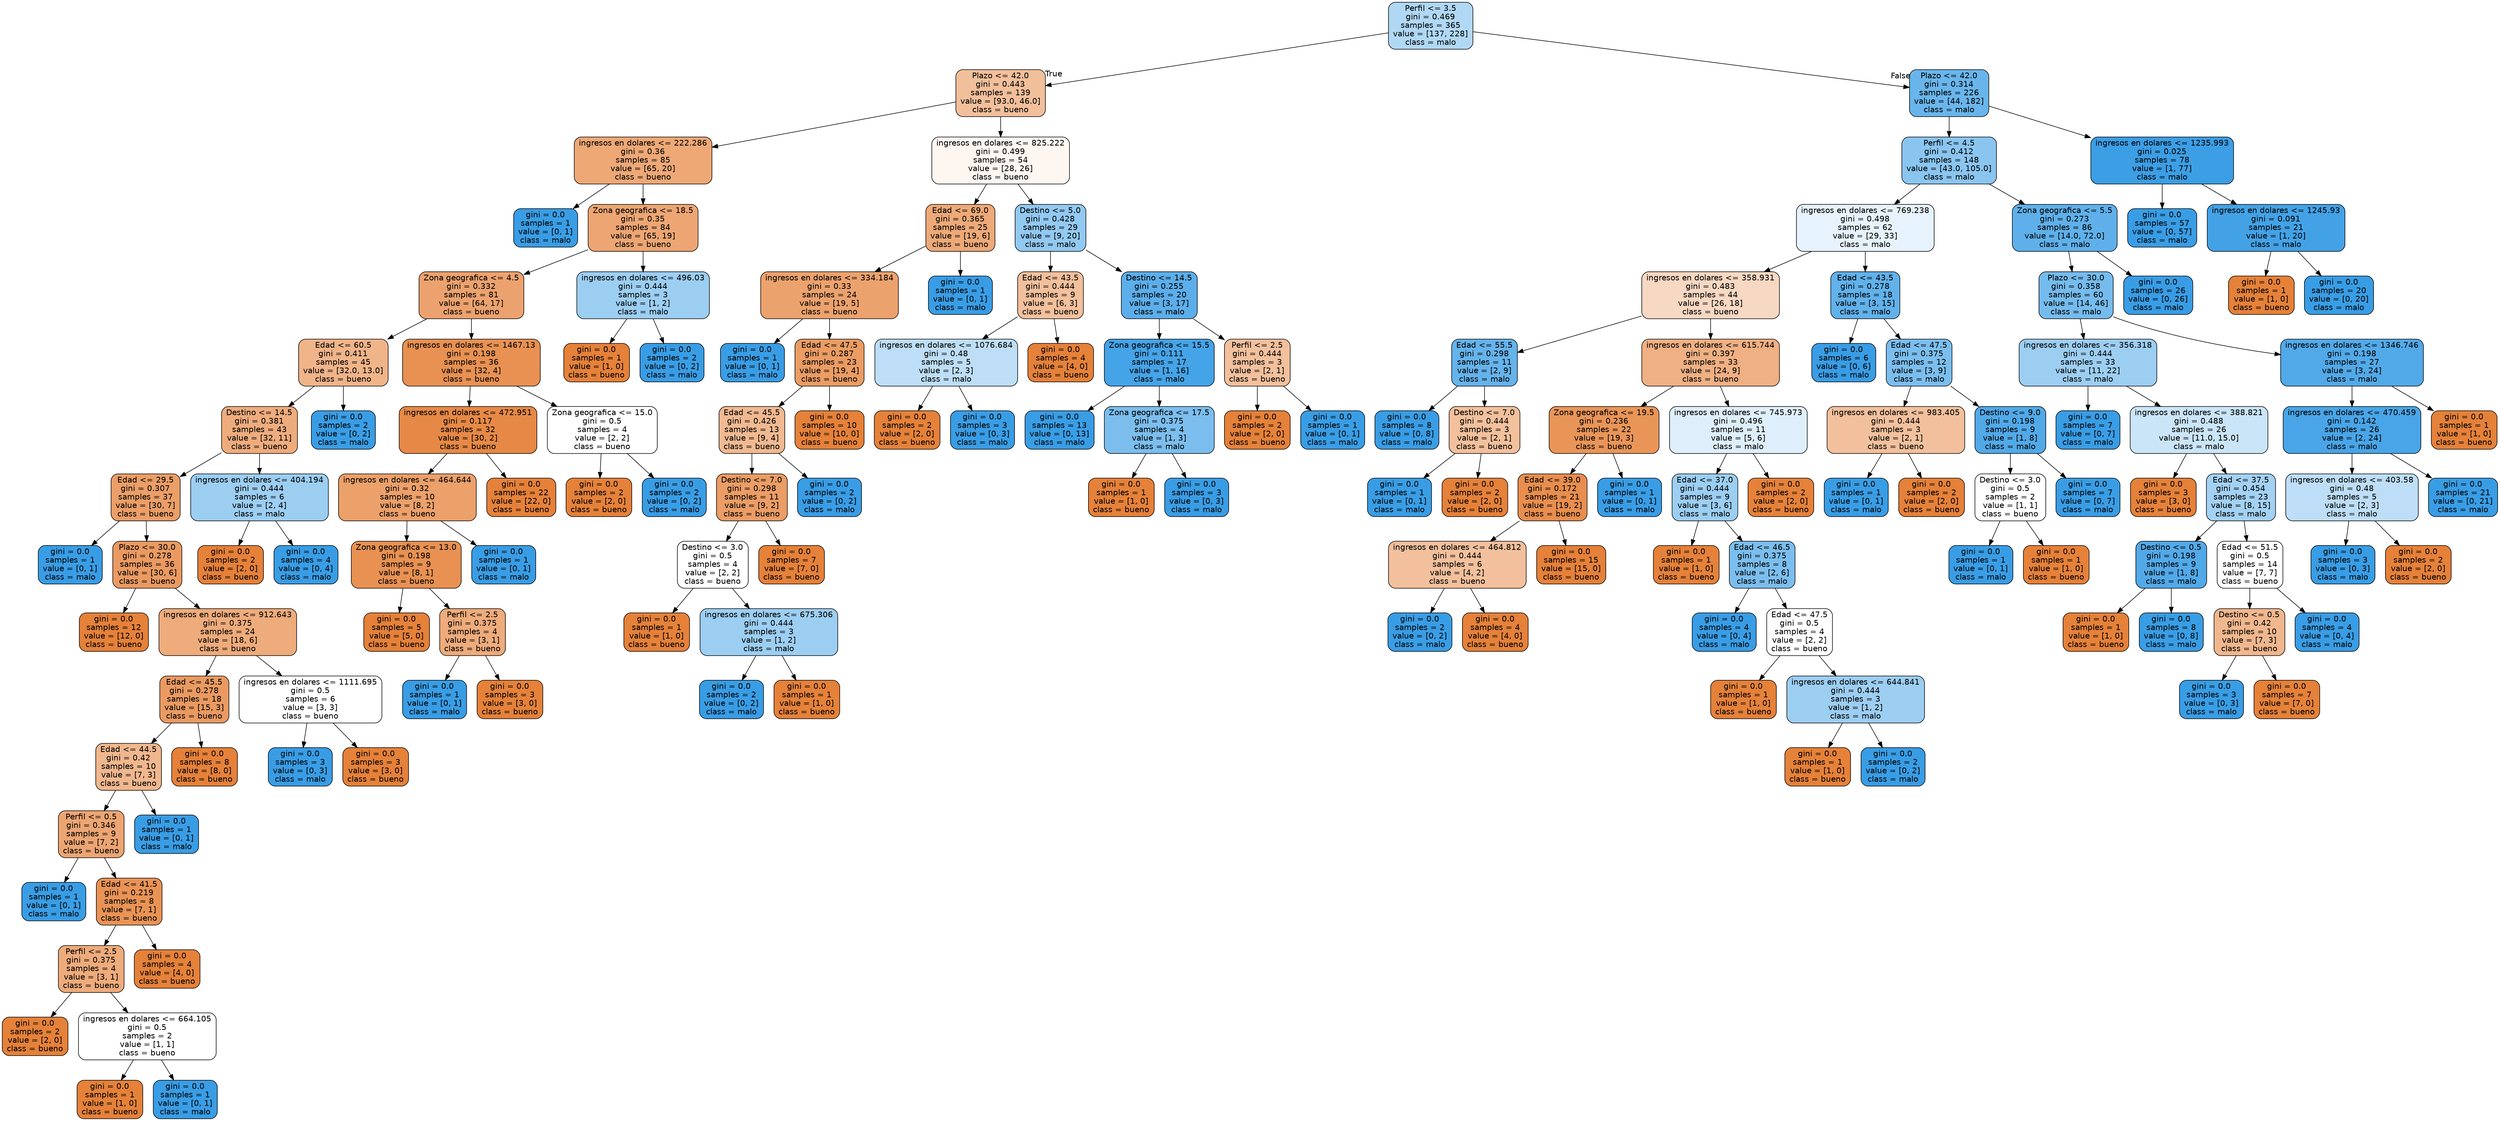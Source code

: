 digraph Tree {
node [shape=box, style="filled, rounded", color="black", fontname="helvetica"] ;
edge [fontname="helvetica"] ;
0 [label="Perfil <= 3.5\ngini = 0.469\nsamples = 365\nvalue = [137, 228]\nclass = malo", fillcolor="#b0d8f5"] ;
1 [label="Plazo <= 42.0\ngini = 0.443\nsamples = 139\nvalue = [93.0, 46.0]\nclass = bueno", fillcolor="#f2bf9b"] ;
0 -> 1 [labeldistance=2.5, labelangle=45, headlabel="True"] ;
2 [label="ingresos en dolares <= 222.286\ngini = 0.36\nsamples = 85\nvalue = [65, 20]\nclass = bueno", fillcolor="#eda876"] ;
1 -> 2 ;
3 [label="gini = 0.0\nsamples = 1\nvalue = [0, 1]\nclass = malo", fillcolor="#399de5"] ;
2 -> 3 ;
4 [label="Zona geografica <= 18.5\ngini = 0.35\nsamples = 84\nvalue = [65, 19]\nclass = bueno", fillcolor="#eda673"] ;
2 -> 4 ;
5 [label="Zona geografica <= 4.5\ngini = 0.332\nsamples = 81\nvalue = [64, 17]\nclass = bueno", fillcolor="#eca26e"] ;
4 -> 5 ;
6 [label="Edad <= 60.5\ngini = 0.411\nsamples = 45\nvalue = [32.0, 13.0]\nclass = bueno", fillcolor="#f0b489"] ;
5 -> 6 ;
7 [label="Destino <= 14.5\ngini = 0.381\nsamples = 43\nvalue = [32, 11]\nclass = bueno", fillcolor="#eeac7d"] ;
6 -> 7 ;
8 [label="Edad <= 29.5\ngini = 0.307\nsamples = 37\nvalue = [30, 7]\nclass = bueno", fillcolor="#eb9e67"] ;
7 -> 8 ;
9 [label="gini = 0.0\nsamples = 1\nvalue = [0, 1]\nclass = malo", fillcolor="#399de5"] ;
8 -> 9 ;
10 [label="Plazo <= 30.0\ngini = 0.278\nsamples = 36\nvalue = [30, 6]\nclass = bueno", fillcolor="#ea9a61"] ;
8 -> 10 ;
11 [label="gini = 0.0\nsamples = 12\nvalue = [12, 0]\nclass = bueno", fillcolor="#e58139"] ;
10 -> 11 ;
12 [label="ingresos en dolares <= 912.643\ngini = 0.375\nsamples = 24\nvalue = [18, 6]\nclass = bueno", fillcolor="#eeab7b"] ;
10 -> 12 ;
13 [label="Edad <= 45.5\ngini = 0.278\nsamples = 18\nvalue = [15, 3]\nclass = bueno", fillcolor="#ea9a61"] ;
12 -> 13 ;
14 [label="Edad <= 44.5\ngini = 0.42\nsamples = 10\nvalue = [7, 3]\nclass = bueno", fillcolor="#f0b78e"] ;
13 -> 14 ;
15 [label="Perfil <= 0.5\ngini = 0.346\nsamples = 9\nvalue = [7, 2]\nclass = bueno", fillcolor="#eca572"] ;
14 -> 15 ;
16 [label="gini = 0.0\nsamples = 1\nvalue = [0, 1]\nclass = malo", fillcolor="#399de5"] ;
15 -> 16 ;
17 [label="Edad <= 41.5\ngini = 0.219\nsamples = 8\nvalue = [7, 1]\nclass = bueno", fillcolor="#e99355"] ;
15 -> 17 ;
18 [label="Perfil <= 2.5\ngini = 0.375\nsamples = 4\nvalue = [3, 1]\nclass = bueno", fillcolor="#eeab7b"] ;
17 -> 18 ;
19 [label="gini = 0.0\nsamples = 2\nvalue = [2, 0]\nclass = bueno", fillcolor="#e58139"] ;
18 -> 19 ;
20 [label="ingresos en dolares <= 664.105\ngini = 0.5\nsamples = 2\nvalue = [1, 1]\nclass = bueno", fillcolor="#ffffff"] ;
18 -> 20 ;
21 [label="gini = 0.0\nsamples = 1\nvalue = [1, 0]\nclass = bueno", fillcolor="#e58139"] ;
20 -> 21 ;
22 [label="gini = 0.0\nsamples = 1\nvalue = [0, 1]\nclass = malo", fillcolor="#399de5"] ;
20 -> 22 ;
23 [label="gini = 0.0\nsamples = 4\nvalue = [4, 0]\nclass = bueno", fillcolor="#e58139"] ;
17 -> 23 ;
24 [label="gini = 0.0\nsamples = 1\nvalue = [0, 1]\nclass = malo", fillcolor="#399de5"] ;
14 -> 24 ;
25 [label="gini = 0.0\nsamples = 8\nvalue = [8, 0]\nclass = bueno", fillcolor="#e58139"] ;
13 -> 25 ;
26 [label="ingresos en dolares <= 1111.695\ngini = 0.5\nsamples = 6\nvalue = [3, 3]\nclass = bueno", fillcolor="#ffffff"] ;
12 -> 26 ;
27 [label="gini = 0.0\nsamples = 3\nvalue = [0, 3]\nclass = malo", fillcolor="#399de5"] ;
26 -> 27 ;
28 [label="gini = 0.0\nsamples = 3\nvalue = [3, 0]\nclass = bueno", fillcolor="#e58139"] ;
26 -> 28 ;
29 [label="ingresos en dolares <= 404.194\ngini = 0.444\nsamples = 6\nvalue = [2, 4]\nclass = malo", fillcolor="#9ccef2"] ;
7 -> 29 ;
30 [label="gini = 0.0\nsamples = 2\nvalue = [2, 0]\nclass = bueno", fillcolor="#e58139"] ;
29 -> 30 ;
31 [label="gini = 0.0\nsamples = 4\nvalue = [0, 4]\nclass = malo", fillcolor="#399de5"] ;
29 -> 31 ;
32 [label="gini = 0.0\nsamples = 2\nvalue = [0, 2]\nclass = malo", fillcolor="#399de5"] ;
6 -> 32 ;
33 [label="ingresos en dolares <= 1467.13\ngini = 0.198\nsamples = 36\nvalue = [32, 4]\nclass = bueno", fillcolor="#e89152"] ;
5 -> 33 ;
34 [label="ingresos en dolares <= 472.951\ngini = 0.117\nsamples = 32\nvalue = [30, 2]\nclass = bueno", fillcolor="#e78946"] ;
33 -> 34 ;
35 [label="ingresos en dolares <= 464.644\ngini = 0.32\nsamples = 10\nvalue = [8, 2]\nclass = bueno", fillcolor="#eca06a"] ;
34 -> 35 ;
36 [label="Zona geografica <= 13.0\ngini = 0.198\nsamples = 9\nvalue = [8, 1]\nclass = bueno", fillcolor="#e89152"] ;
35 -> 36 ;
37 [label="gini = 0.0\nsamples = 5\nvalue = [5, 0]\nclass = bueno", fillcolor="#e58139"] ;
36 -> 37 ;
38 [label="Perfil <= 2.5\ngini = 0.375\nsamples = 4\nvalue = [3, 1]\nclass = bueno", fillcolor="#eeab7b"] ;
36 -> 38 ;
39 [label="gini = 0.0\nsamples = 1\nvalue = [0, 1]\nclass = malo", fillcolor="#399de5"] ;
38 -> 39 ;
40 [label="gini = 0.0\nsamples = 3\nvalue = [3, 0]\nclass = bueno", fillcolor="#e58139"] ;
38 -> 40 ;
41 [label="gini = 0.0\nsamples = 1\nvalue = [0, 1]\nclass = malo", fillcolor="#399de5"] ;
35 -> 41 ;
42 [label="gini = 0.0\nsamples = 22\nvalue = [22, 0]\nclass = bueno", fillcolor="#e58139"] ;
34 -> 42 ;
43 [label="Zona geografica <= 15.0\ngini = 0.5\nsamples = 4\nvalue = [2, 2]\nclass = bueno", fillcolor="#ffffff"] ;
33 -> 43 ;
44 [label="gini = 0.0\nsamples = 2\nvalue = [2, 0]\nclass = bueno", fillcolor="#e58139"] ;
43 -> 44 ;
45 [label="gini = 0.0\nsamples = 2\nvalue = [0, 2]\nclass = malo", fillcolor="#399de5"] ;
43 -> 45 ;
46 [label="ingresos en dolares <= 496.03\ngini = 0.444\nsamples = 3\nvalue = [1, 2]\nclass = malo", fillcolor="#9ccef2"] ;
4 -> 46 ;
47 [label="gini = 0.0\nsamples = 1\nvalue = [1, 0]\nclass = bueno", fillcolor="#e58139"] ;
46 -> 47 ;
48 [label="gini = 0.0\nsamples = 2\nvalue = [0, 2]\nclass = malo", fillcolor="#399de5"] ;
46 -> 48 ;
49 [label="ingresos en dolares <= 825.222\ngini = 0.499\nsamples = 54\nvalue = [28, 26]\nclass = bueno", fillcolor="#fdf6f1"] ;
1 -> 49 ;
50 [label="Edad <= 69.0\ngini = 0.365\nsamples = 25\nvalue = [19, 6]\nclass = bueno", fillcolor="#eda978"] ;
49 -> 50 ;
51 [label="ingresos en dolares <= 334.184\ngini = 0.33\nsamples = 24\nvalue = [19, 5]\nclass = bueno", fillcolor="#eca26d"] ;
50 -> 51 ;
52 [label="gini = 0.0\nsamples = 1\nvalue = [0, 1]\nclass = malo", fillcolor="#399de5"] ;
51 -> 52 ;
53 [label="Edad <= 47.5\ngini = 0.287\nsamples = 23\nvalue = [19, 4]\nclass = bueno", fillcolor="#ea9c63"] ;
51 -> 53 ;
54 [label="Edad <= 45.5\ngini = 0.426\nsamples = 13\nvalue = [9, 4]\nclass = bueno", fillcolor="#f1b991"] ;
53 -> 54 ;
55 [label="Destino <= 7.0\ngini = 0.298\nsamples = 11\nvalue = [9, 2]\nclass = bueno", fillcolor="#eb9d65"] ;
54 -> 55 ;
56 [label="Destino <= 3.0\ngini = 0.5\nsamples = 4\nvalue = [2, 2]\nclass = bueno", fillcolor="#ffffff"] ;
55 -> 56 ;
57 [label="gini = 0.0\nsamples = 1\nvalue = [1, 0]\nclass = bueno", fillcolor="#e58139"] ;
56 -> 57 ;
58 [label="ingresos en dolares <= 675.306\ngini = 0.444\nsamples = 3\nvalue = [1, 2]\nclass = malo", fillcolor="#9ccef2"] ;
56 -> 58 ;
59 [label="gini = 0.0\nsamples = 2\nvalue = [0, 2]\nclass = malo", fillcolor="#399de5"] ;
58 -> 59 ;
60 [label="gini = 0.0\nsamples = 1\nvalue = [1, 0]\nclass = bueno", fillcolor="#e58139"] ;
58 -> 60 ;
61 [label="gini = 0.0\nsamples = 7\nvalue = [7, 0]\nclass = bueno", fillcolor="#e58139"] ;
55 -> 61 ;
62 [label="gini = 0.0\nsamples = 2\nvalue = [0, 2]\nclass = malo", fillcolor="#399de5"] ;
54 -> 62 ;
63 [label="gini = 0.0\nsamples = 10\nvalue = [10, 0]\nclass = bueno", fillcolor="#e58139"] ;
53 -> 63 ;
64 [label="gini = 0.0\nsamples = 1\nvalue = [0, 1]\nclass = malo", fillcolor="#399de5"] ;
50 -> 64 ;
65 [label="Destino <= 5.0\ngini = 0.428\nsamples = 29\nvalue = [9, 20]\nclass = malo", fillcolor="#92c9f1"] ;
49 -> 65 ;
66 [label="Edad <= 43.5\ngini = 0.444\nsamples = 9\nvalue = [6, 3]\nclass = bueno", fillcolor="#f2c09c"] ;
65 -> 66 ;
67 [label="ingresos en dolares <= 1076.684\ngini = 0.48\nsamples = 5\nvalue = [2, 3]\nclass = malo", fillcolor="#bddef6"] ;
66 -> 67 ;
68 [label="gini = 0.0\nsamples = 2\nvalue = [2, 0]\nclass = bueno", fillcolor="#e58139"] ;
67 -> 68 ;
69 [label="gini = 0.0\nsamples = 3\nvalue = [0, 3]\nclass = malo", fillcolor="#399de5"] ;
67 -> 69 ;
70 [label="gini = 0.0\nsamples = 4\nvalue = [4, 0]\nclass = bueno", fillcolor="#e58139"] ;
66 -> 70 ;
71 [label="Destino <= 14.5\ngini = 0.255\nsamples = 20\nvalue = [3, 17]\nclass = malo", fillcolor="#5caeea"] ;
65 -> 71 ;
72 [label="Zona geografica <= 15.5\ngini = 0.111\nsamples = 17\nvalue = [1, 16]\nclass = malo", fillcolor="#45a3e7"] ;
71 -> 72 ;
73 [label="gini = 0.0\nsamples = 13\nvalue = [0, 13]\nclass = malo", fillcolor="#399de5"] ;
72 -> 73 ;
74 [label="Zona geografica <= 17.5\ngini = 0.375\nsamples = 4\nvalue = [1, 3]\nclass = malo", fillcolor="#7bbeee"] ;
72 -> 74 ;
75 [label="gini = 0.0\nsamples = 1\nvalue = [1, 0]\nclass = bueno", fillcolor="#e58139"] ;
74 -> 75 ;
76 [label="gini = 0.0\nsamples = 3\nvalue = [0, 3]\nclass = malo", fillcolor="#399de5"] ;
74 -> 76 ;
77 [label="Perfil <= 2.5\ngini = 0.444\nsamples = 3\nvalue = [2, 1]\nclass = bueno", fillcolor="#f2c09c"] ;
71 -> 77 ;
78 [label="gini = 0.0\nsamples = 2\nvalue = [2, 0]\nclass = bueno", fillcolor="#e58139"] ;
77 -> 78 ;
79 [label="gini = 0.0\nsamples = 1\nvalue = [0, 1]\nclass = malo", fillcolor="#399de5"] ;
77 -> 79 ;
80 [label="Plazo <= 42.0\ngini = 0.314\nsamples = 226\nvalue = [44, 182]\nclass = malo", fillcolor="#69b5eb"] ;
0 -> 80 [labeldistance=2.5, labelangle=-45, headlabel="False"] ;
81 [label="Perfil <= 4.5\ngini = 0.412\nsamples = 148\nvalue = [43.0, 105.0]\nclass = malo", fillcolor="#8ac5f0"] ;
80 -> 81 ;
82 [label="ingresos en dolares <= 769.238\ngini = 0.498\nsamples = 62\nvalue = [29, 33]\nclass = malo", fillcolor="#e7f3fc"] ;
81 -> 82 ;
83 [label="ingresos en dolares <= 358.931\ngini = 0.483\nsamples = 44\nvalue = [26, 18]\nclass = bueno", fillcolor="#f7d8c2"] ;
82 -> 83 ;
84 [label="Edad <= 55.5\ngini = 0.298\nsamples = 11\nvalue = [2, 9]\nclass = malo", fillcolor="#65b3eb"] ;
83 -> 84 ;
85 [label="gini = 0.0\nsamples = 8\nvalue = [0, 8]\nclass = malo", fillcolor="#399de5"] ;
84 -> 85 ;
86 [label="Destino <= 7.0\ngini = 0.444\nsamples = 3\nvalue = [2, 1]\nclass = bueno", fillcolor="#f2c09c"] ;
84 -> 86 ;
87 [label="gini = 0.0\nsamples = 1\nvalue = [0, 1]\nclass = malo", fillcolor="#399de5"] ;
86 -> 87 ;
88 [label="gini = 0.0\nsamples = 2\nvalue = [2, 0]\nclass = bueno", fillcolor="#e58139"] ;
86 -> 88 ;
89 [label="ingresos en dolares <= 615.744\ngini = 0.397\nsamples = 33\nvalue = [24, 9]\nclass = bueno", fillcolor="#efb083"] ;
83 -> 89 ;
90 [label="Zona geografica <= 19.5\ngini = 0.236\nsamples = 22\nvalue = [19, 3]\nclass = bueno", fillcolor="#e99558"] ;
89 -> 90 ;
91 [label="Edad <= 39.0\ngini = 0.172\nsamples = 21\nvalue = [19, 2]\nclass = bueno", fillcolor="#e88e4e"] ;
90 -> 91 ;
92 [label="ingresos en dolares <= 464.812\ngini = 0.444\nsamples = 6\nvalue = [4, 2]\nclass = bueno", fillcolor="#f2c09c"] ;
91 -> 92 ;
93 [label="gini = 0.0\nsamples = 2\nvalue = [0, 2]\nclass = malo", fillcolor="#399de5"] ;
92 -> 93 ;
94 [label="gini = 0.0\nsamples = 4\nvalue = [4, 0]\nclass = bueno", fillcolor="#e58139"] ;
92 -> 94 ;
95 [label="gini = 0.0\nsamples = 15\nvalue = [15, 0]\nclass = bueno", fillcolor="#e58139"] ;
91 -> 95 ;
96 [label="gini = 0.0\nsamples = 1\nvalue = [0, 1]\nclass = malo", fillcolor="#399de5"] ;
90 -> 96 ;
97 [label="ingresos en dolares <= 745.973\ngini = 0.496\nsamples = 11\nvalue = [5, 6]\nclass = malo", fillcolor="#deeffb"] ;
89 -> 97 ;
98 [label="Edad <= 37.0\ngini = 0.444\nsamples = 9\nvalue = [3, 6]\nclass = malo", fillcolor="#9ccef2"] ;
97 -> 98 ;
99 [label="gini = 0.0\nsamples = 1\nvalue = [1, 0]\nclass = bueno", fillcolor="#e58139"] ;
98 -> 99 ;
100 [label="Edad <= 46.5\ngini = 0.375\nsamples = 8\nvalue = [2, 6]\nclass = malo", fillcolor="#7bbeee"] ;
98 -> 100 ;
101 [label="gini = 0.0\nsamples = 4\nvalue = [0, 4]\nclass = malo", fillcolor="#399de5"] ;
100 -> 101 ;
102 [label="Edad <= 47.5\ngini = 0.5\nsamples = 4\nvalue = [2, 2]\nclass = bueno", fillcolor="#ffffff"] ;
100 -> 102 ;
103 [label="gini = 0.0\nsamples = 1\nvalue = [1, 0]\nclass = bueno", fillcolor="#e58139"] ;
102 -> 103 ;
104 [label="ingresos en dolares <= 644.841\ngini = 0.444\nsamples = 3\nvalue = [1, 2]\nclass = malo", fillcolor="#9ccef2"] ;
102 -> 104 ;
105 [label="gini = 0.0\nsamples = 1\nvalue = [1, 0]\nclass = bueno", fillcolor="#e58139"] ;
104 -> 105 ;
106 [label="gini = 0.0\nsamples = 2\nvalue = [0, 2]\nclass = malo", fillcolor="#399de5"] ;
104 -> 106 ;
107 [label="gini = 0.0\nsamples = 2\nvalue = [2, 0]\nclass = bueno", fillcolor="#e58139"] ;
97 -> 107 ;
108 [label="Edad <= 43.5\ngini = 0.278\nsamples = 18\nvalue = [3, 15]\nclass = malo", fillcolor="#61b1ea"] ;
82 -> 108 ;
109 [label="gini = 0.0\nsamples = 6\nvalue = [0, 6]\nclass = malo", fillcolor="#399de5"] ;
108 -> 109 ;
110 [label="Edad <= 47.5\ngini = 0.375\nsamples = 12\nvalue = [3, 9]\nclass = malo", fillcolor="#7bbeee"] ;
108 -> 110 ;
111 [label="ingresos en dolares <= 983.405\ngini = 0.444\nsamples = 3\nvalue = [2, 1]\nclass = bueno", fillcolor="#f2c09c"] ;
110 -> 111 ;
112 [label="gini = 0.0\nsamples = 1\nvalue = [0, 1]\nclass = malo", fillcolor="#399de5"] ;
111 -> 112 ;
113 [label="gini = 0.0\nsamples = 2\nvalue = [2, 0]\nclass = bueno", fillcolor="#e58139"] ;
111 -> 113 ;
114 [label="Destino <= 9.0\ngini = 0.198\nsamples = 9\nvalue = [1, 8]\nclass = malo", fillcolor="#52a9e8"] ;
110 -> 114 ;
115 [label="Destino <= 3.0\ngini = 0.5\nsamples = 2\nvalue = [1, 1]\nclass = bueno", fillcolor="#ffffff"] ;
114 -> 115 ;
116 [label="gini = 0.0\nsamples = 1\nvalue = [0, 1]\nclass = malo", fillcolor="#399de5"] ;
115 -> 116 ;
117 [label="gini = 0.0\nsamples = 1\nvalue = [1, 0]\nclass = bueno", fillcolor="#e58139"] ;
115 -> 117 ;
118 [label="gini = 0.0\nsamples = 7\nvalue = [0, 7]\nclass = malo", fillcolor="#399de5"] ;
114 -> 118 ;
119 [label="Zona geografica <= 5.5\ngini = 0.273\nsamples = 86\nvalue = [14.0, 72.0]\nclass = malo", fillcolor="#5fb0ea"] ;
81 -> 119 ;
120 [label="Plazo <= 30.0\ngini = 0.358\nsamples = 60\nvalue = [14, 46]\nclass = malo", fillcolor="#75bbed"] ;
119 -> 120 ;
121 [label="ingresos en dolares <= 356.318\ngini = 0.444\nsamples = 33\nvalue = [11, 22]\nclass = malo", fillcolor="#9ccef2"] ;
120 -> 121 ;
122 [label="gini = 0.0\nsamples = 7\nvalue = [0, 7]\nclass = malo", fillcolor="#399de5"] ;
121 -> 122 ;
123 [label="ingresos en dolares <= 388.821\ngini = 0.488\nsamples = 26\nvalue = [11.0, 15.0]\nclass = malo", fillcolor="#cae5f8"] ;
121 -> 123 ;
124 [label="gini = 0.0\nsamples = 3\nvalue = [3, 0]\nclass = bueno", fillcolor="#e58139"] ;
123 -> 124 ;
125 [label="Edad <= 37.5\ngini = 0.454\nsamples = 23\nvalue = [8, 15]\nclass = malo", fillcolor="#a3d1f3"] ;
123 -> 125 ;
126 [label="Destino <= 0.5\ngini = 0.198\nsamples = 9\nvalue = [1, 8]\nclass = malo", fillcolor="#52a9e8"] ;
125 -> 126 ;
127 [label="gini = 0.0\nsamples = 1\nvalue = [1, 0]\nclass = bueno", fillcolor="#e58139"] ;
126 -> 127 ;
128 [label="gini = 0.0\nsamples = 8\nvalue = [0, 8]\nclass = malo", fillcolor="#399de5"] ;
126 -> 128 ;
129 [label="Edad <= 51.5\ngini = 0.5\nsamples = 14\nvalue = [7, 7]\nclass = bueno", fillcolor="#ffffff"] ;
125 -> 129 ;
130 [label="Destino <= 0.5\ngini = 0.42\nsamples = 10\nvalue = [7, 3]\nclass = bueno", fillcolor="#f0b78e"] ;
129 -> 130 ;
131 [label="gini = 0.0\nsamples = 3\nvalue = [0, 3]\nclass = malo", fillcolor="#399de5"] ;
130 -> 131 ;
132 [label="gini = 0.0\nsamples = 7\nvalue = [7, 0]\nclass = bueno", fillcolor="#e58139"] ;
130 -> 132 ;
133 [label="gini = 0.0\nsamples = 4\nvalue = [0, 4]\nclass = malo", fillcolor="#399de5"] ;
129 -> 133 ;
134 [label="ingresos en dolares <= 1346.746\ngini = 0.198\nsamples = 27\nvalue = [3, 24]\nclass = malo", fillcolor="#52a9e8"] ;
120 -> 134 ;
135 [label="ingresos en dolares <= 470.459\ngini = 0.142\nsamples = 26\nvalue = [2, 24]\nclass = malo", fillcolor="#49a5e7"] ;
134 -> 135 ;
136 [label="ingresos en dolares <= 403.58\ngini = 0.48\nsamples = 5\nvalue = [2, 3]\nclass = malo", fillcolor="#bddef6"] ;
135 -> 136 ;
137 [label="gini = 0.0\nsamples = 3\nvalue = [0, 3]\nclass = malo", fillcolor="#399de5"] ;
136 -> 137 ;
138 [label="gini = 0.0\nsamples = 2\nvalue = [2, 0]\nclass = bueno", fillcolor="#e58139"] ;
136 -> 138 ;
139 [label="gini = 0.0\nsamples = 21\nvalue = [0, 21]\nclass = malo", fillcolor="#399de5"] ;
135 -> 139 ;
140 [label="gini = 0.0\nsamples = 1\nvalue = [1, 0]\nclass = bueno", fillcolor="#e58139"] ;
134 -> 140 ;
141 [label="gini = 0.0\nsamples = 26\nvalue = [0, 26]\nclass = malo", fillcolor="#399de5"] ;
119 -> 141 ;
142 [label="ingresos en dolares <= 1235.993\ngini = 0.025\nsamples = 78\nvalue = [1, 77]\nclass = malo", fillcolor="#3c9ee5"] ;
80 -> 142 ;
143 [label="gini = 0.0\nsamples = 57\nvalue = [0, 57]\nclass = malo", fillcolor="#399de5"] ;
142 -> 143 ;
144 [label="ingresos en dolares <= 1245.93\ngini = 0.091\nsamples = 21\nvalue = [1, 20]\nclass = malo", fillcolor="#43a2e6"] ;
142 -> 144 ;
145 [label="gini = 0.0\nsamples = 1\nvalue = [1, 0]\nclass = bueno", fillcolor="#e58139"] ;
144 -> 145 ;
146 [label="gini = 0.0\nsamples = 20\nvalue = [0, 20]\nclass = malo", fillcolor="#399de5"] ;
144 -> 146 ;
}